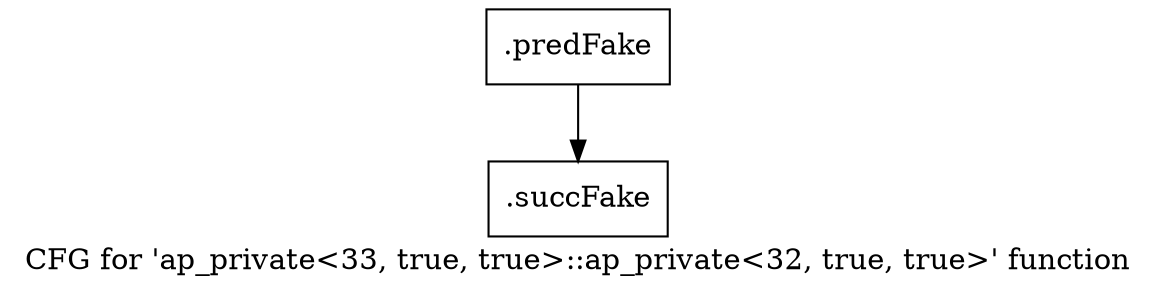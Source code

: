 digraph "CFG for 'ap_private\<33, true, true\>::ap_private\<32, true, true\>' function" {
	label="CFG for 'ap_private\<33, true, true\>::ap_private\<32, true, true\>' function";

	Node0x4696d00 [shape=record,filename="",linenumber="",label="{.predFake}"];
	Node0x4696d00 -> Node0x4844d50[ callList="" memoryops="" filename="/media/miguel/NewVolume/Linux/Xilinx/Vitis_HLS/2020.2/include/etc/ap_private.h" execusionnum="0"];
	Node0x4844d50 [shape=record,filename="/media/miguel/NewVolume/Linux/Xilinx/Vitis_HLS/2020.2/include/etc/ap_private.h",linenumber="1716",label="{.succFake}"];
}
